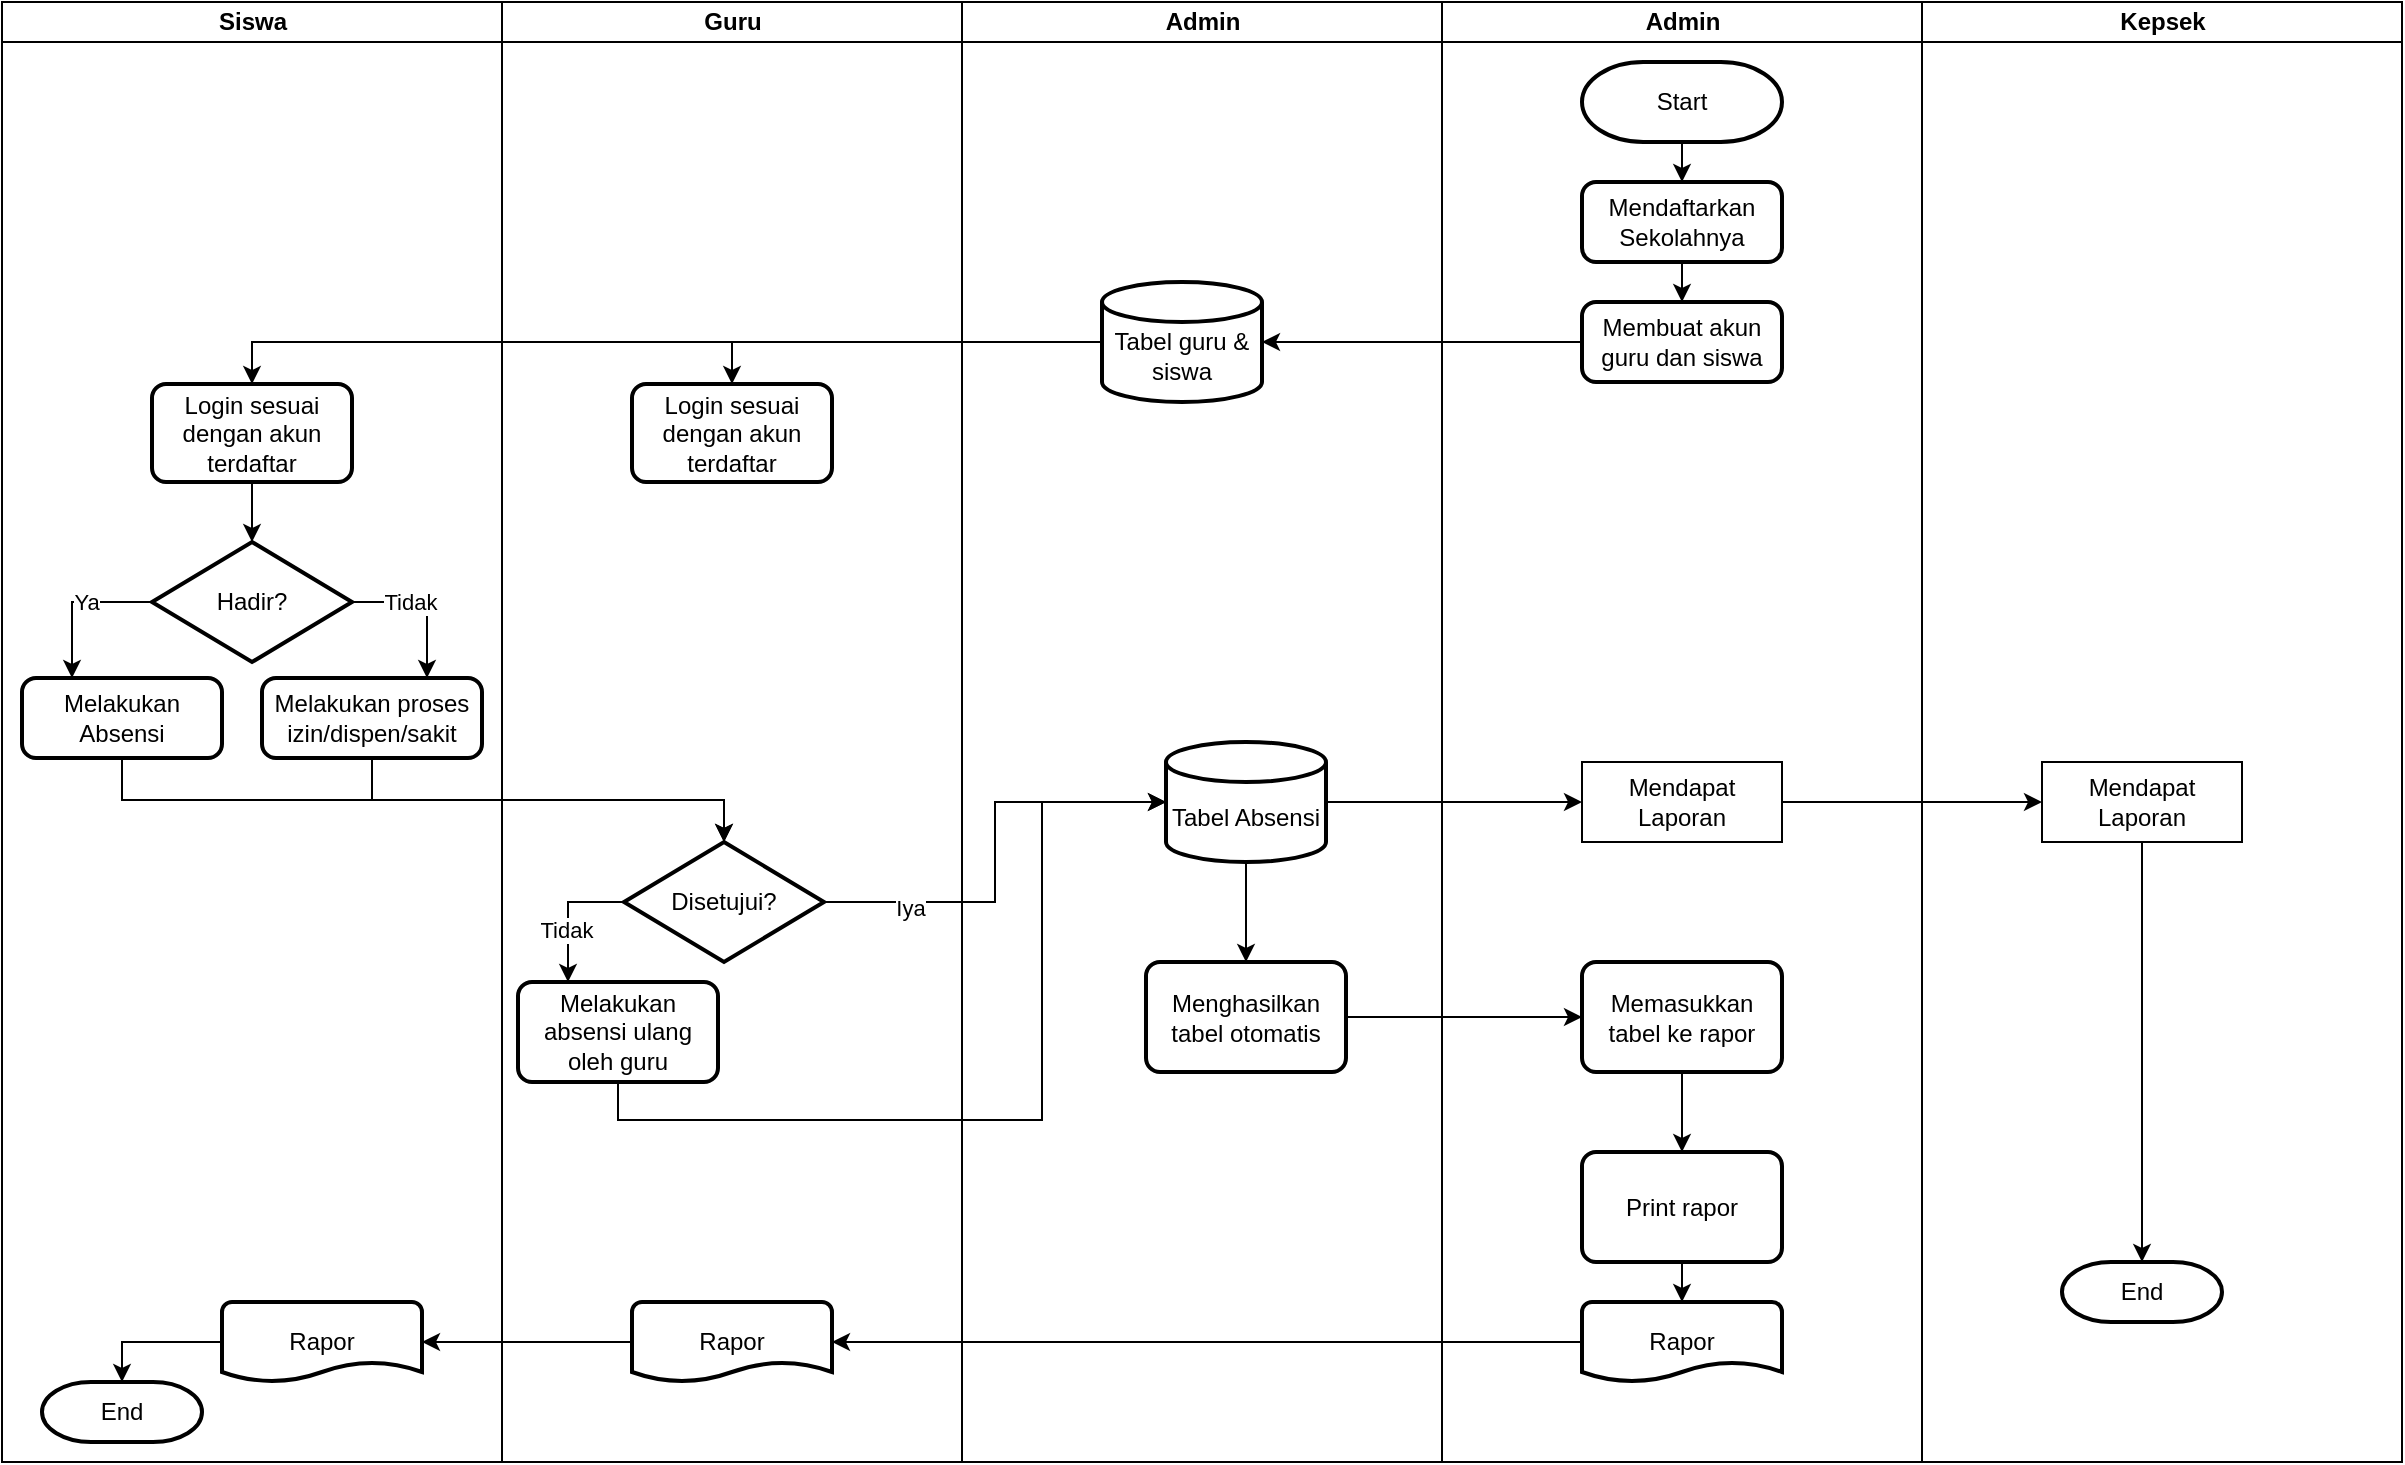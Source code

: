 <mxfile version="23.1.7" type="github">
  <diagram name="Page-1" id="74e2e168-ea6b-b213-b513-2b3c1d86103e">
    <mxGraphModel dx="0" dy="543" grid="1" gridSize="10" guides="1" tooltips="1" connect="1" arrows="1" fold="1" page="1" pageScale="1" pageWidth="1100" pageHeight="850" background="none" math="0" shadow="0">
      <root>
        <mxCell id="0" />
        <mxCell id="1" parent="0" />
        <mxCell id="77e6c97f196da883-7" value="Admin" style="swimlane;html=1;startSize=20;" parent="1" vertex="1">
          <mxGeometry x="1900" y="30" width="240" height="730" as="geometry">
            <mxRectangle x="1890" y="30" width="80" height="30" as="alternateBounds" />
          </mxGeometry>
        </mxCell>
        <mxCell id="7A4QOMix8IsKC6ykgJV--6" style="edgeStyle=orthogonalEdgeStyle;rounded=0;orthogonalLoop=1;jettySize=auto;html=1;exitX=0.5;exitY=1;exitDx=0;exitDy=0;exitPerimeter=0;entryX=0.5;entryY=0;entryDx=0;entryDy=0;" parent="77e6c97f196da883-7" source="7A4QOMix8IsKC6ykgJV--3" target="7A4QOMix8IsKC6ykgJV--4" edge="1">
          <mxGeometry relative="1" as="geometry" />
        </mxCell>
        <mxCell id="7A4QOMix8IsKC6ykgJV--3" value="Start" style="strokeWidth=2;html=1;shape=mxgraph.flowchart.terminator;whiteSpace=wrap;" parent="77e6c97f196da883-7" vertex="1">
          <mxGeometry x="70" y="30" width="100" height="40" as="geometry" />
        </mxCell>
        <mxCell id="7A4QOMix8IsKC6ykgJV--7" style="edgeStyle=orthogonalEdgeStyle;rounded=0;orthogonalLoop=1;jettySize=auto;html=1;exitX=0.5;exitY=1;exitDx=0;exitDy=0;entryX=0.5;entryY=0;entryDx=0;entryDy=0;" parent="77e6c97f196da883-7" source="7A4QOMix8IsKC6ykgJV--4" target="7A4QOMix8IsKC6ykgJV--5" edge="1">
          <mxGeometry relative="1" as="geometry" />
        </mxCell>
        <mxCell id="7A4QOMix8IsKC6ykgJV--4" value="Mendaftarkan Sekolahnya" style="rounded=1;whiteSpace=wrap;html=1;absoluteArcSize=1;arcSize=14;strokeWidth=2;" parent="77e6c97f196da883-7" vertex="1">
          <mxGeometry x="70" y="90" width="100" height="40" as="geometry" />
        </mxCell>
        <mxCell id="7A4QOMix8IsKC6ykgJV--5" value="Membuat akun guru dan siswa" style="rounded=1;whiteSpace=wrap;html=1;absoluteArcSize=1;arcSize=14;strokeWidth=2;" parent="77e6c97f196da883-7" vertex="1">
          <mxGeometry x="70" y="150" width="100" height="40" as="geometry" />
        </mxCell>
        <mxCell id="XoOMnVHIhQ09C7rF9ds9-20" style="edgeStyle=orthogonalEdgeStyle;rounded=0;orthogonalLoop=1;jettySize=auto;html=1;" edge="1" parent="77e6c97f196da883-7" source="7A4QOMix8IsKC6ykgJV--41" target="XoOMnVHIhQ09C7rF9ds9-19">
          <mxGeometry relative="1" as="geometry" />
        </mxCell>
        <mxCell id="7A4QOMix8IsKC6ykgJV--41" value="Memasukkan tabel ke rapor" style="rounded=1;whiteSpace=wrap;html=1;absoluteArcSize=1;arcSize=14;strokeWidth=2;" parent="77e6c97f196da883-7" vertex="1">
          <mxGeometry x="70" y="480" width="100" height="55" as="geometry" />
        </mxCell>
        <mxCell id="7A4QOMix8IsKC6ykgJV--45" value="Rapor" style="strokeWidth=2;html=1;shape=mxgraph.flowchart.document2;whiteSpace=wrap;size=0.25;" parent="77e6c97f196da883-7" vertex="1">
          <mxGeometry x="70" y="650" width="100" height="40" as="geometry" />
        </mxCell>
        <mxCell id="XoOMnVHIhQ09C7rF9ds9-21" style="edgeStyle=orthogonalEdgeStyle;rounded=0;orthogonalLoop=1;jettySize=auto;html=1;" edge="1" parent="77e6c97f196da883-7" source="XoOMnVHIhQ09C7rF9ds9-19" target="7A4QOMix8IsKC6ykgJV--45">
          <mxGeometry relative="1" as="geometry" />
        </mxCell>
        <mxCell id="XoOMnVHIhQ09C7rF9ds9-19" value="Print rapor" style="rounded=1;whiteSpace=wrap;html=1;absoluteArcSize=1;arcSize=14;strokeWidth=2;" vertex="1" parent="77e6c97f196da883-7">
          <mxGeometry x="70" y="575" width="100" height="55" as="geometry" />
        </mxCell>
        <mxCell id="XoOMnVHIhQ09C7rF9ds9-26" value="Mendapat Laporan" style="rounded=0;whiteSpace=wrap;html=1;" vertex="1" parent="77e6c97f196da883-7">
          <mxGeometry x="70" y="380" width="100" height="40" as="geometry" />
        </mxCell>
        <mxCell id="77e6c97f196da883-6" value="Guru" style="swimlane;html=1;startSize=20;" parent="1" vertex="1">
          <mxGeometry x="1430" y="30" width="230" height="730" as="geometry" />
        </mxCell>
        <mxCell id="7A4QOMix8IsKC6ykgJV--8" value="Login sesuai dengan akun terdaftar" style="rounded=1;whiteSpace=wrap;html=1;absoluteArcSize=1;arcSize=14;strokeWidth=2;" parent="77e6c97f196da883-6" vertex="1">
          <mxGeometry x="65" y="191" width="100" height="49" as="geometry" />
        </mxCell>
        <mxCell id="7A4QOMix8IsKC6ykgJV--32" style="edgeStyle=orthogonalEdgeStyle;rounded=0;orthogonalLoop=1;jettySize=auto;html=1;exitX=0;exitY=0.5;exitDx=0;exitDy=0;exitPerimeter=0;entryX=0.25;entryY=0;entryDx=0;entryDy=0;" parent="77e6c97f196da883-6" source="7A4QOMix8IsKC6ykgJV--23" target="7A4QOMix8IsKC6ykgJV--28" edge="1">
          <mxGeometry relative="1" as="geometry" />
        </mxCell>
        <mxCell id="7A4QOMix8IsKC6ykgJV--33" value="Tidak" style="edgeLabel;html=1;align=center;verticalAlign=middle;resizable=0;points=[];" parent="7A4QOMix8IsKC6ykgJV--32" vertex="1" connectable="0">
          <mxGeometry x="0.234" y="-1" relative="1" as="geometry">
            <mxPoint as="offset" />
          </mxGeometry>
        </mxCell>
        <mxCell id="7A4QOMix8IsKC6ykgJV--23" value="Disetujui?" style="strokeWidth=2;html=1;shape=mxgraph.flowchart.decision;whiteSpace=wrap;" parent="77e6c97f196da883-6" vertex="1">
          <mxGeometry x="61" y="420" width="100" height="60" as="geometry" />
        </mxCell>
        <mxCell id="7A4QOMix8IsKC6ykgJV--28" value="Melakukan absensi ulang oleh guru" style="rounded=1;whiteSpace=wrap;html=1;absoluteArcSize=1;arcSize=14;strokeWidth=2;" parent="77e6c97f196da883-6" vertex="1">
          <mxGeometry x="8" y="490" width="100" height="50" as="geometry" />
        </mxCell>
        <mxCell id="7A4QOMix8IsKC6ykgJV--46" value="Rapor" style="strokeWidth=2;html=1;shape=mxgraph.flowchart.document2;whiteSpace=wrap;size=0.25;" parent="77e6c97f196da883-6" vertex="1">
          <mxGeometry x="65" y="650" width="100" height="40" as="geometry" />
        </mxCell>
        <mxCell id="77e6c97f196da883-5" value="Siswa" style="swimlane;html=1;startSize=20;" parent="1" vertex="1">
          <mxGeometry x="1180" y="30" width="250" height="730" as="geometry" />
        </mxCell>
        <mxCell id="7A4QOMix8IsKC6ykgJV--9" value="Login sesuai dengan akun terdaftar" style="rounded=1;whiteSpace=wrap;html=1;absoluteArcSize=1;arcSize=14;strokeWidth=2;" parent="77e6c97f196da883-5" vertex="1">
          <mxGeometry x="75" y="191" width="100" height="49" as="geometry" />
        </mxCell>
        <mxCell id="7A4QOMix8IsKC6ykgJV--19" style="edgeStyle=orthogonalEdgeStyle;rounded=0;orthogonalLoop=1;jettySize=auto;html=1;exitX=1;exitY=0.5;exitDx=0;exitDy=0;exitPerimeter=0;entryX=0.75;entryY=0;entryDx=0;entryDy=0;" parent="77e6c97f196da883-5" source="7A4QOMix8IsKC6ykgJV--14" target="7A4QOMix8IsKC6ykgJV--18" edge="1">
          <mxGeometry relative="1" as="geometry">
            <mxPoint x="290" y="290" as="targetPoint" />
          </mxGeometry>
        </mxCell>
        <mxCell id="7A4QOMix8IsKC6ykgJV--22" value="Tidak" style="edgeLabel;html=1;align=center;verticalAlign=middle;resizable=0;points=[];" parent="7A4QOMix8IsKC6ykgJV--19" vertex="1" connectable="0">
          <mxGeometry x="-0.232" relative="1" as="geometry">
            <mxPoint as="offset" />
          </mxGeometry>
        </mxCell>
        <mxCell id="7A4QOMix8IsKC6ykgJV--20" style="edgeStyle=orthogonalEdgeStyle;rounded=0;orthogonalLoop=1;jettySize=auto;html=1;exitX=0;exitY=0.5;exitDx=0;exitDy=0;exitPerimeter=0;entryX=0.25;entryY=0;entryDx=0;entryDy=0;" parent="77e6c97f196da883-5" source="7A4QOMix8IsKC6ykgJV--14" target="7A4QOMix8IsKC6ykgJV--17" edge="1">
          <mxGeometry relative="1" as="geometry">
            <mxPoint x="-60" y="260" as="targetPoint" />
          </mxGeometry>
        </mxCell>
        <mxCell id="7A4QOMix8IsKC6ykgJV--21" value="Ya" style="edgeLabel;html=1;align=center;verticalAlign=middle;resizable=0;points=[];" parent="7A4QOMix8IsKC6ykgJV--20" vertex="1" connectable="0">
          <mxGeometry x="-0.151" relative="1" as="geometry">
            <mxPoint as="offset" />
          </mxGeometry>
        </mxCell>
        <mxCell id="7A4QOMix8IsKC6ykgJV--14" value="Hadir?" style="strokeWidth=2;html=1;shape=mxgraph.flowchart.decision;whiteSpace=wrap;" parent="77e6c97f196da883-5" vertex="1">
          <mxGeometry x="75" y="270" width="100" height="60" as="geometry" />
        </mxCell>
        <mxCell id="7A4QOMix8IsKC6ykgJV--15" style="edgeStyle=orthogonalEdgeStyle;rounded=0;orthogonalLoop=1;jettySize=auto;html=1;exitX=0.5;exitY=1;exitDx=0;exitDy=0;entryX=0.5;entryY=0;entryDx=0;entryDy=0;entryPerimeter=0;" parent="77e6c97f196da883-5" source="7A4QOMix8IsKC6ykgJV--9" target="7A4QOMix8IsKC6ykgJV--14" edge="1">
          <mxGeometry relative="1" as="geometry" />
        </mxCell>
        <mxCell id="7A4QOMix8IsKC6ykgJV--17" value="Melakukan Absensi" style="rounded=1;whiteSpace=wrap;html=1;absoluteArcSize=1;arcSize=14;strokeWidth=2;" parent="77e6c97f196da883-5" vertex="1">
          <mxGeometry x="10" y="338" width="100" height="40" as="geometry" />
        </mxCell>
        <mxCell id="7A4QOMix8IsKC6ykgJV--18" value="Melakukan proses izin/dispen/sakit" style="rounded=1;whiteSpace=wrap;html=1;absoluteArcSize=1;arcSize=14;strokeWidth=2;" parent="77e6c97f196da883-5" vertex="1">
          <mxGeometry x="130" y="338" width="110" height="40" as="geometry" />
        </mxCell>
        <mxCell id="7A4QOMix8IsKC6ykgJV--47" value="Rapor" style="strokeWidth=2;html=1;shape=mxgraph.flowchart.document2;whiteSpace=wrap;size=0.25;" parent="77e6c97f196da883-5" vertex="1">
          <mxGeometry x="110" y="650" width="100" height="40" as="geometry" />
        </mxCell>
        <mxCell id="7A4QOMix8IsKC6ykgJV--48" value="End" style="strokeWidth=2;html=1;shape=mxgraph.flowchart.terminator;whiteSpace=wrap;" parent="77e6c97f196da883-5" vertex="1">
          <mxGeometry x="20" y="690" width="80" height="30" as="geometry" />
        </mxCell>
        <mxCell id="7A4QOMix8IsKC6ykgJV--51" style="edgeStyle=orthogonalEdgeStyle;rounded=0;orthogonalLoop=1;jettySize=auto;html=1;exitX=0;exitY=0.5;exitDx=0;exitDy=0;exitPerimeter=0;entryX=0.5;entryY=0;entryDx=0;entryDy=0;entryPerimeter=0;" parent="77e6c97f196da883-5" source="7A4QOMix8IsKC6ykgJV--47" target="7A4QOMix8IsKC6ykgJV--48" edge="1">
          <mxGeometry relative="1" as="geometry" />
        </mxCell>
        <mxCell id="7A4QOMix8IsKC6ykgJV--26" style="edgeStyle=orthogonalEdgeStyle;rounded=0;orthogonalLoop=1;jettySize=auto;html=1;exitX=0.5;exitY=1;exitDx=0;exitDy=0;entryX=0.5;entryY=0;entryDx=0;entryDy=0;entryPerimeter=0;" parent="1" source="7A4QOMix8IsKC6ykgJV--17" target="7A4QOMix8IsKC6ykgJV--23" edge="1">
          <mxGeometry relative="1" as="geometry" />
        </mxCell>
        <mxCell id="7A4QOMix8IsKC6ykgJV--27" style="edgeStyle=orthogonalEdgeStyle;rounded=0;orthogonalLoop=1;jettySize=auto;html=1;exitX=0.5;exitY=1;exitDx=0;exitDy=0;entryX=0.5;entryY=0;entryDx=0;entryDy=0;entryPerimeter=0;" parent="1" source="7A4QOMix8IsKC6ykgJV--18" target="7A4QOMix8IsKC6ykgJV--23" edge="1">
          <mxGeometry relative="1" as="geometry">
            <mxPoint x="1790" y="380" as="targetPoint" />
          </mxGeometry>
        </mxCell>
        <mxCell id="7A4QOMix8IsKC6ykgJV--49" style="edgeStyle=orthogonalEdgeStyle;rounded=0;orthogonalLoop=1;jettySize=auto;html=1;exitX=0;exitY=0.5;exitDx=0;exitDy=0;exitPerimeter=0;entryX=1;entryY=0.5;entryDx=0;entryDy=0;entryPerimeter=0;" parent="1" source="7A4QOMix8IsKC6ykgJV--45" target="7A4QOMix8IsKC6ykgJV--46" edge="1">
          <mxGeometry relative="1" as="geometry" />
        </mxCell>
        <mxCell id="7A4QOMix8IsKC6ykgJV--50" style="edgeStyle=orthogonalEdgeStyle;rounded=0;orthogonalLoop=1;jettySize=auto;html=1;exitX=0;exitY=0.5;exitDx=0;exitDy=0;exitPerimeter=0;entryX=1;entryY=0.5;entryDx=0;entryDy=0;entryPerimeter=0;" parent="1" source="7A4QOMix8IsKC6ykgJV--46" target="7A4QOMix8IsKC6ykgJV--47" edge="1">
          <mxGeometry relative="1" as="geometry" />
        </mxCell>
        <mxCell id="XoOMnVHIhQ09C7rF9ds9-1" value="Admin" style="swimlane;html=1;startSize=20;" vertex="1" parent="1">
          <mxGeometry x="1660" y="30" width="240" height="730" as="geometry">
            <mxRectangle x="1890" y="30" width="80" height="30" as="alternateBounds" />
          </mxGeometry>
        </mxCell>
        <mxCell id="XoOMnVHIhQ09C7rF9ds9-2" style="edgeStyle=orthogonalEdgeStyle;rounded=0;orthogonalLoop=1;jettySize=auto;html=1;exitX=0.5;exitY=1;exitDx=0;exitDy=0;exitPerimeter=0;entryX=0.5;entryY=0;entryDx=0;entryDy=0;" edge="1" parent="XoOMnVHIhQ09C7rF9ds9-1" target="XoOMnVHIhQ09C7rF9ds9-5">
          <mxGeometry relative="1" as="geometry">
            <mxPoint x="120" y="70" as="sourcePoint" />
          </mxGeometry>
        </mxCell>
        <mxCell id="XoOMnVHIhQ09C7rF9ds9-4" style="edgeStyle=orthogonalEdgeStyle;rounded=0;orthogonalLoop=1;jettySize=auto;html=1;exitX=0.5;exitY=1;exitDx=0;exitDy=0;entryX=0.5;entryY=0;entryDx=0;entryDy=0;" edge="1" parent="XoOMnVHIhQ09C7rF9ds9-1" target="XoOMnVHIhQ09C7rF9ds9-6">
          <mxGeometry relative="1" as="geometry">
            <mxPoint x="120" y="130" as="sourcePoint" />
          </mxGeometry>
        </mxCell>
        <mxCell id="XoOMnVHIhQ09C7rF9ds9-7" value="&lt;br&gt;Tabel guru &amp;amp; siswa" style="strokeWidth=2;html=1;shape=mxgraph.flowchart.database;whiteSpace=wrap;" vertex="1" parent="XoOMnVHIhQ09C7rF9ds9-1">
          <mxGeometry x="70" y="140" width="80" height="60" as="geometry" />
        </mxCell>
        <mxCell id="XoOMnVHIhQ09C7rF9ds9-9" style="edgeStyle=orthogonalEdgeStyle;rounded=0;orthogonalLoop=1;jettySize=auto;html=1;entryX=0.5;entryY=0;entryDx=0;entryDy=0;" edge="1" parent="XoOMnVHIhQ09C7rF9ds9-1" source="XoOMnVHIhQ09C7rF9ds9-10" target="XoOMnVHIhQ09C7rF9ds9-12">
          <mxGeometry relative="1" as="geometry" />
        </mxCell>
        <mxCell id="XoOMnVHIhQ09C7rF9ds9-24" style="edgeStyle=orthogonalEdgeStyle;rounded=0;orthogonalLoop=1;jettySize=auto;html=1;" edge="1" parent="XoOMnVHIhQ09C7rF9ds9-1" source="XoOMnVHIhQ09C7rF9ds9-10">
          <mxGeometry relative="1" as="geometry">
            <mxPoint x="310" y="400" as="targetPoint" />
          </mxGeometry>
        </mxCell>
        <mxCell id="XoOMnVHIhQ09C7rF9ds9-10" value="&lt;br&gt;Tabel Absensi" style="strokeWidth=2;html=1;shape=mxgraph.flowchart.database;whiteSpace=wrap;" vertex="1" parent="XoOMnVHIhQ09C7rF9ds9-1">
          <mxGeometry x="102" y="370" width="80" height="60" as="geometry" />
        </mxCell>
        <mxCell id="XoOMnVHIhQ09C7rF9ds9-12" value="Menghasilkan tabel otomatis" style="rounded=1;whiteSpace=wrap;html=1;absoluteArcSize=1;arcSize=14;strokeWidth=2;" vertex="1" parent="XoOMnVHIhQ09C7rF9ds9-1">
          <mxGeometry x="92" y="480" width="100" height="55" as="geometry" />
        </mxCell>
        <mxCell id="7A4QOMix8IsKC6ykgJV--31" style="edgeStyle=orthogonalEdgeStyle;rounded=0;orthogonalLoop=1;jettySize=auto;html=1;entryX=1;entryY=0.5;entryDx=0;entryDy=0;entryPerimeter=0;" parent="1" source="7A4QOMix8IsKC6ykgJV--5" target="XoOMnVHIhQ09C7rF9ds9-7" edge="1">
          <mxGeometry relative="1" as="geometry">
            <mxPoint x="2020" y="250" as="targetPoint" />
          </mxGeometry>
        </mxCell>
        <mxCell id="7A4QOMix8IsKC6ykgJV--35" style="edgeStyle=orthogonalEdgeStyle;rounded=0;orthogonalLoop=1;jettySize=auto;html=1;exitX=0.5;exitY=1;exitDx=0;exitDy=0;" parent="1" source="7A4QOMix8IsKC6ykgJV--28" target="XoOMnVHIhQ09C7rF9ds9-10" edge="1">
          <mxGeometry relative="1" as="geometry">
            <mxPoint x="1609.0" y="609" as="targetPoint" />
            <Array as="points">
              <mxPoint x="1488" y="589" />
              <mxPoint x="1700" y="589" />
              <mxPoint x="1700" y="430" />
            </Array>
          </mxGeometry>
        </mxCell>
        <mxCell id="XoOMnVHIhQ09C7rF9ds9-17" style="edgeStyle=orthogonalEdgeStyle;rounded=0;orthogonalLoop=1;jettySize=auto;html=1;" edge="1" parent="1" source="7A4QOMix8IsKC6ykgJV--23" target="XoOMnVHIhQ09C7rF9ds9-10">
          <mxGeometry relative="1" as="geometry" />
        </mxCell>
        <mxCell id="XoOMnVHIhQ09C7rF9ds9-18" value="Iya" style="edgeLabel;html=1;align=center;verticalAlign=middle;resizable=0;points=[];" vertex="1" connectable="0" parent="XoOMnVHIhQ09C7rF9ds9-17">
          <mxGeometry x="-0.62" y="-3" relative="1" as="geometry">
            <mxPoint x="1" as="offset" />
          </mxGeometry>
        </mxCell>
        <mxCell id="XoOMnVHIhQ09C7rF9ds9-11" style="edgeStyle=orthogonalEdgeStyle;rounded=0;orthogonalLoop=1;jettySize=auto;html=1;entryX=0;entryY=0.5;entryDx=0;entryDy=0;" edge="1" parent="1" source="XoOMnVHIhQ09C7rF9ds9-12" target="7A4QOMix8IsKC6ykgJV--41">
          <mxGeometry relative="1" as="geometry">
            <mxPoint x="1802" y="565" as="targetPoint" />
          </mxGeometry>
        </mxCell>
        <mxCell id="XoOMnVHIhQ09C7rF9ds9-22" style="edgeStyle=orthogonalEdgeStyle;rounded=0;orthogonalLoop=1;jettySize=auto;html=1;entryX=0.5;entryY=0;entryDx=0;entryDy=0;" edge="1" parent="1" source="XoOMnVHIhQ09C7rF9ds9-7" target="7A4QOMix8IsKC6ykgJV--8">
          <mxGeometry relative="1" as="geometry" />
        </mxCell>
        <mxCell id="XoOMnVHIhQ09C7rF9ds9-23" style="edgeStyle=orthogonalEdgeStyle;rounded=0;orthogonalLoop=1;jettySize=auto;html=1;entryX=0.5;entryY=0;entryDx=0;entryDy=0;" edge="1" parent="1" source="XoOMnVHIhQ09C7rF9ds9-7" target="7A4QOMix8IsKC6ykgJV--9">
          <mxGeometry relative="1" as="geometry" />
        </mxCell>
        <mxCell id="XoOMnVHIhQ09C7rF9ds9-27" value="Kepsek" style="swimlane;html=1;startSize=20;" vertex="1" parent="1">
          <mxGeometry x="2140" y="30" width="240" height="730" as="geometry">
            <mxRectangle x="1890" y="30" width="80" height="30" as="alternateBounds" />
          </mxGeometry>
        </mxCell>
        <mxCell id="XoOMnVHIhQ09C7rF9ds9-28" style="edgeStyle=orthogonalEdgeStyle;rounded=0;orthogonalLoop=1;jettySize=auto;html=1;exitX=0.5;exitY=1;exitDx=0;exitDy=0;exitPerimeter=0;entryX=0.5;entryY=0;entryDx=0;entryDy=0;" edge="1" parent="XoOMnVHIhQ09C7rF9ds9-27" target="XoOMnVHIhQ09C7rF9ds9-31">
          <mxGeometry relative="1" as="geometry">
            <mxPoint x="120" y="70.0" as="sourcePoint" />
          </mxGeometry>
        </mxCell>
        <mxCell id="XoOMnVHIhQ09C7rF9ds9-30" style="edgeStyle=orthogonalEdgeStyle;rounded=0;orthogonalLoop=1;jettySize=auto;html=1;exitX=0.5;exitY=1;exitDx=0;exitDy=0;entryX=0.5;entryY=0;entryDx=0;entryDy=0;" edge="1" parent="XoOMnVHIhQ09C7rF9ds9-27" source="XoOMnVHIhQ09C7rF9ds9-31">
          <mxGeometry relative="1" as="geometry">
            <mxPoint x="120" y="150" as="targetPoint" />
          </mxGeometry>
        </mxCell>
        <mxCell id="XoOMnVHIhQ09C7rF9ds9-33" style="edgeStyle=orthogonalEdgeStyle;rounded=0;orthogonalLoop=1;jettySize=auto;html=1;" edge="1" parent="XoOMnVHIhQ09C7rF9ds9-27" target="XoOMnVHIhQ09C7rF9ds9-37">
          <mxGeometry relative="1" as="geometry">
            <mxPoint x="120" y="525" as="sourcePoint" />
          </mxGeometry>
        </mxCell>
        <mxCell id="XoOMnVHIhQ09C7rF9ds9-36" style="edgeStyle=orthogonalEdgeStyle;rounded=0;orthogonalLoop=1;jettySize=auto;html=1;" edge="1" parent="XoOMnVHIhQ09C7rF9ds9-27" target="XoOMnVHIhQ09C7rF9ds9-35">
          <mxGeometry relative="1" as="geometry">
            <mxPoint x="120.059" y="620" as="sourcePoint" />
          </mxGeometry>
        </mxCell>
        <mxCell id="XoOMnVHIhQ09C7rF9ds9-40" style="edgeStyle=orthogonalEdgeStyle;rounded=0;orthogonalLoop=1;jettySize=auto;html=1;" edge="1" parent="XoOMnVHIhQ09C7rF9ds9-27" source="XoOMnVHIhQ09C7rF9ds9-38">
          <mxGeometry relative="1" as="geometry">
            <mxPoint x="110" y="630" as="targetPoint" />
          </mxGeometry>
        </mxCell>
        <mxCell id="XoOMnVHIhQ09C7rF9ds9-38" value="Mendapat Laporan" style="rounded=0;whiteSpace=wrap;html=1;" vertex="1" parent="XoOMnVHIhQ09C7rF9ds9-27">
          <mxGeometry x="60" y="380" width="100" height="40" as="geometry" />
        </mxCell>
        <mxCell id="XoOMnVHIhQ09C7rF9ds9-41" value="End" style="strokeWidth=2;html=1;shape=mxgraph.flowchart.terminator;whiteSpace=wrap;" vertex="1" parent="XoOMnVHIhQ09C7rF9ds9-27">
          <mxGeometry x="70" y="630" width="80" height="30" as="geometry" />
        </mxCell>
        <mxCell id="XoOMnVHIhQ09C7rF9ds9-39" style="edgeStyle=orthogonalEdgeStyle;rounded=0;orthogonalLoop=1;jettySize=auto;html=1;" edge="1" parent="1" source="XoOMnVHIhQ09C7rF9ds9-26" target="XoOMnVHIhQ09C7rF9ds9-38">
          <mxGeometry relative="1" as="geometry" />
        </mxCell>
      </root>
    </mxGraphModel>
  </diagram>
</mxfile>
